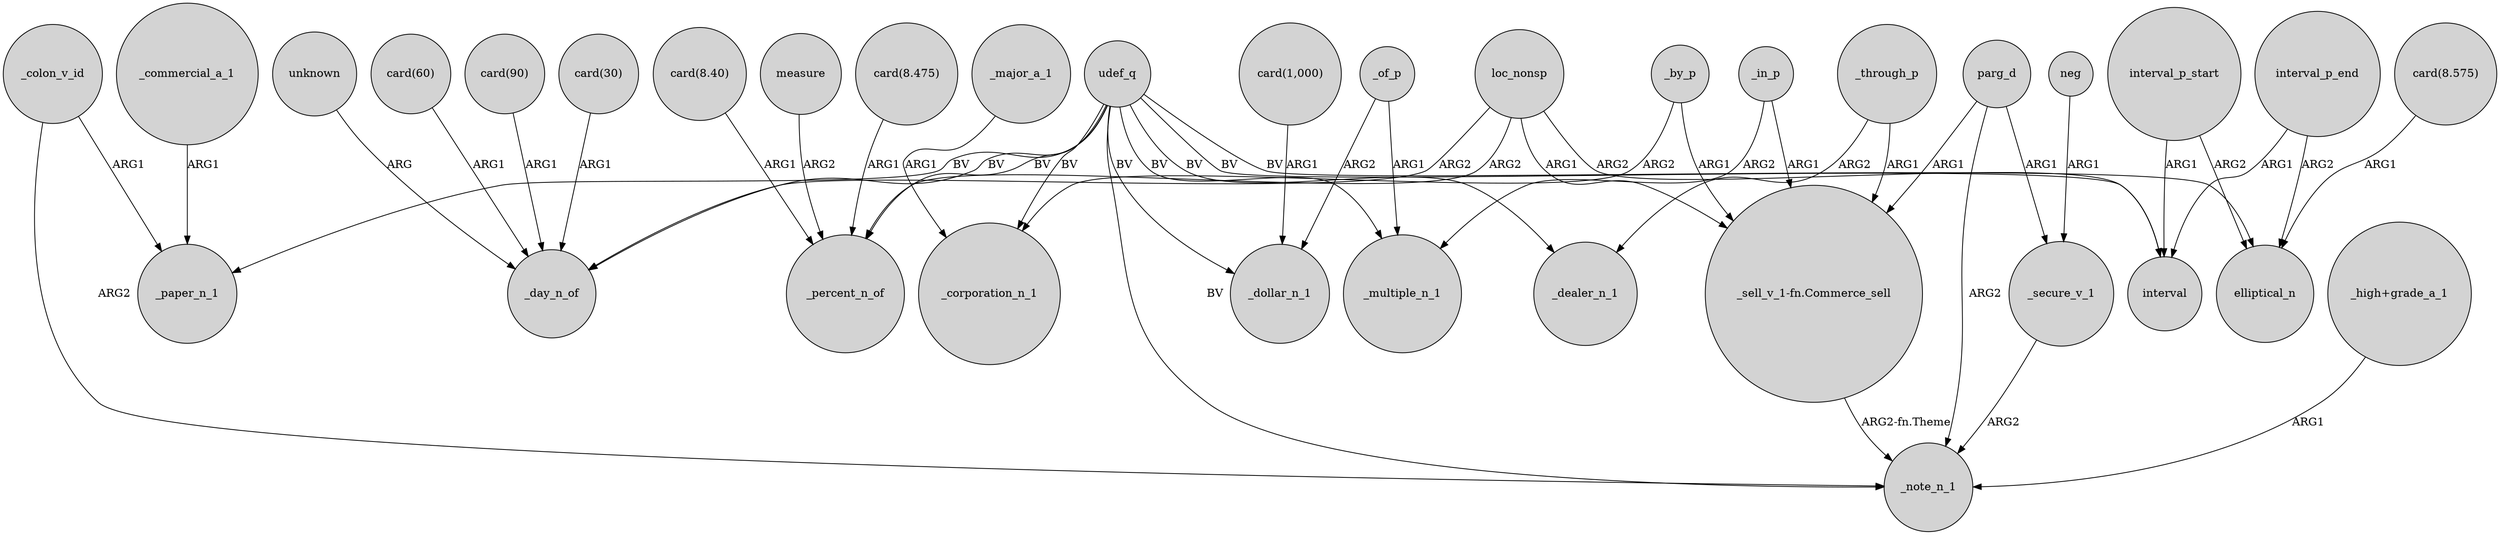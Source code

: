 digraph {
	node [shape=circle style=filled]
	_colon_v_id -> _note_n_1 [label=ARG2]
	loc_nonsp -> interval [label=ARG2]
	udef_q -> _multiple_n_1 [label=BV]
	udef_q -> elliptical_n [label=BV]
	unknown -> _day_n_of [label=ARG]
	"card(8.475)" -> _percent_n_of [label=ARG1]
	_by_p -> _corporation_n_1 [label=ARG2]
	_in_p -> _multiple_n_1 [label=ARG2]
	interval_p_end -> elliptical_n [label=ARG2]
	parg_d -> "_sell_v_1-fn.Commerce_sell" [label=ARG1]
	"card(8.575)" -> elliptical_n [label=ARG1]
	"card(60)" -> _day_n_of [label=ARG1]
	udef_q -> interval [label=BV]
	udef_q -> _day_n_of [label=BV]
	interval_p_start -> elliptical_n [label=ARG2]
	"card(1,000)" -> _dollar_n_1 [label=ARG1]
	parg_d -> _secure_v_1 [label=ARG1]
	"card(8.40)" -> _percent_n_of [label=ARG1]
	udef_q -> _corporation_n_1 [label=BV]
	_by_p -> "_sell_v_1-fn.Commerce_sell" [label=ARG1]
	_through_p -> "_sell_v_1-fn.Commerce_sell" [label=ARG1]
	"_sell_v_1-fn.Commerce_sell" -> _note_n_1 [label="ARG2-fn.Theme"]
	interval_p_start -> interval [label=ARG1]
	measure -> _percent_n_of [label=ARG2]
	_in_p -> "_sell_v_1-fn.Commerce_sell" [label=ARG1]
	_of_p -> _multiple_n_1 [label=ARG1]
	loc_nonsp -> _percent_n_of [label=ARG2]
	"card(90)" -> _day_n_of [label=ARG1]
	neg -> _secure_v_1 [label=ARG1]
	_commercial_a_1 -> _paper_n_1 [label=ARG1]
	_major_a_1 -> _corporation_n_1 [label=ARG1]
	loc_nonsp -> _day_n_of [label=ARG2]
	udef_q -> _paper_n_1 [label=BV]
	interval_p_end -> interval [label=ARG1]
	"_high+grade_a_1" -> _note_n_1 [label=ARG1]
	_through_p -> _dealer_n_1 [label=ARG2]
	udef_q -> _dealer_n_1 [label=BV]
	parg_d -> _note_n_1 [label=ARG2]
	_of_p -> _dollar_n_1 [label=ARG2]
	_secure_v_1 -> _note_n_1 [label=ARG2]
	udef_q -> _percent_n_of [label=BV]
	loc_nonsp -> "_sell_v_1-fn.Commerce_sell" [label=ARG1]
	"card(30)" -> _day_n_of [label=ARG1]
	udef_q -> _note_n_1 [label=BV]
	_colon_v_id -> _paper_n_1 [label=ARG1]
	udef_q -> _dollar_n_1 [label=BV]
}
